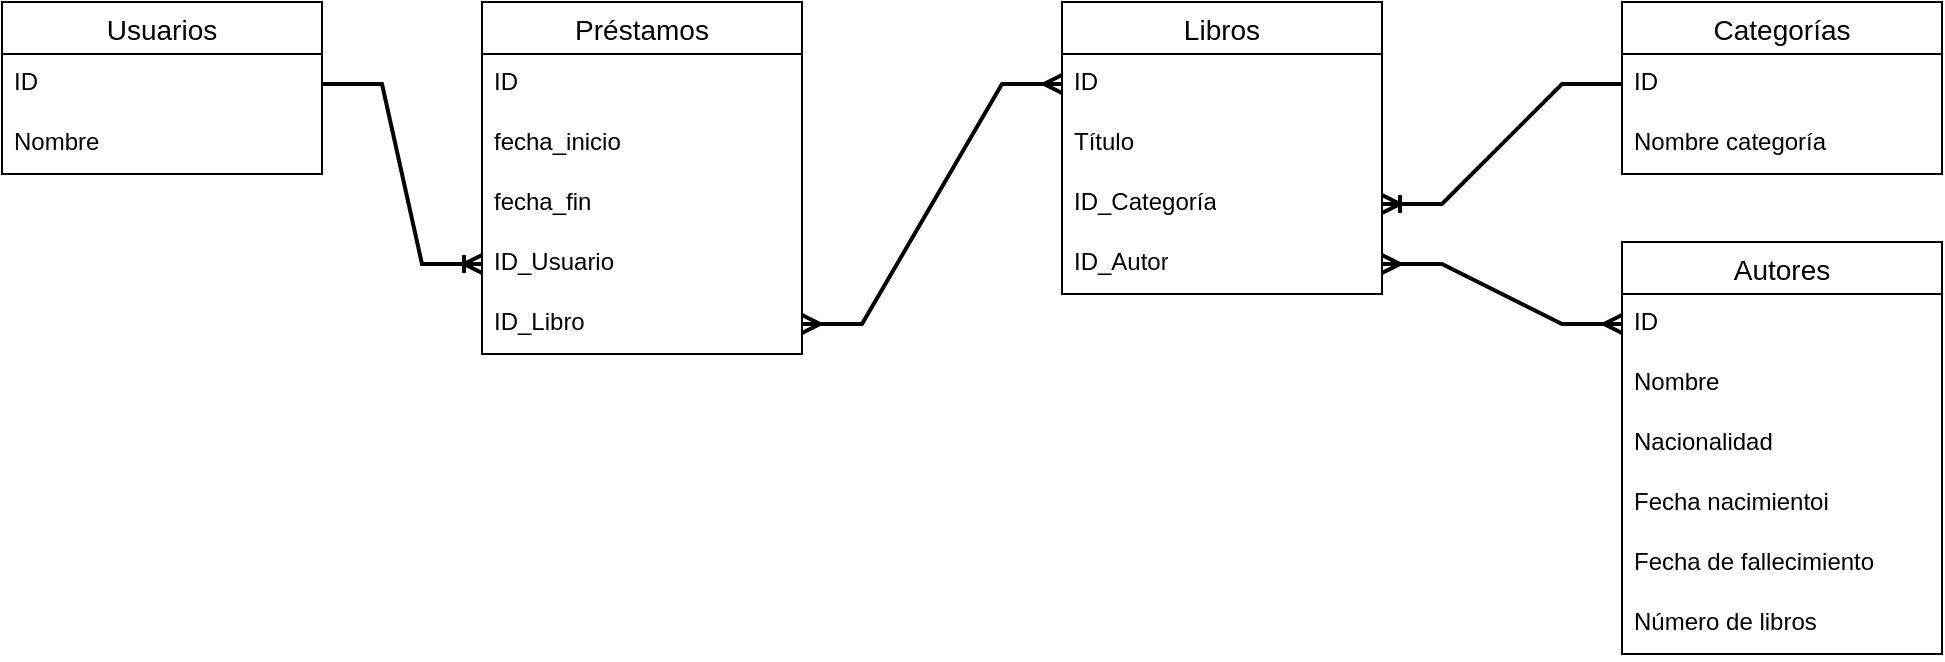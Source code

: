 <mxfile version="22.0.8" type="github">
  <diagram name="Página-1" id="I_a00WnEpKCFHQCz558G">
    <mxGraphModel dx="1194" dy="720" grid="1" gridSize="10" guides="1" tooltips="1" connect="1" arrows="1" fold="1" page="1" pageScale="1" pageWidth="827" pageHeight="1169" math="0" shadow="0">
      <root>
        <mxCell id="0" />
        <mxCell id="1" parent="0" />
        <mxCell id="_y2IQzvQyQy7WuG_R3Q9-1" value="Usuarios" style="swimlane;fontStyle=0;childLayout=stackLayout;horizontal=1;startSize=26;horizontalStack=0;resizeParent=1;resizeParentMax=0;resizeLast=0;collapsible=1;marginBottom=0;align=center;fontSize=14;" vertex="1" parent="1">
          <mxGeometry x="80" y="10" width="160" height="86" as="geometry" />
        </mxCell>
        <mxCell id="_y2IQzvQyQy7WuG_R3Q9-2" value="ID" style="text;strokeColor=none;fillColor=none;spacingLeft=4;spacingRight=4;overflow=hidden;rotatable=0;points=[[0,0.5],[1,0.5]];portConstraint=eastwest;fontSize=12;whiteSpace=wrap;html=1;" vertex="1" parent="_y2IQzvQyQy7WuG_R3Q9-1">
          <mxGeometry y="26" width="160" height="30" as="geometry" />
        </mxCell>
        <mxCell id="_y2IQzvQyQy7WuG_R3Q9-3" value="Nombre" style="text;strokeColor=none;fillColor=none;spacingLeft=4;spacingRight=4;overflow=hidden;rotatable=0;points=[[0,0.5],[1,0.5]];portConstraint=eastwest;fontSize=12;whiteSpace=wrap;html=1;" vertex="1" parent="_y2IQzvQyQy7WuG_R3Q9-1">
          <mxGeometry y="56" width="160" height="30" as="geometry" />
        </mxCell>
        <mxCell id="_y2IQzvQyQy7WuG_R3Q9-5" value="Libros" style="swimlane;fontStyle=0;childLayout=stackLayout;horizontal=1;startSize=26;horizontalStack=0;resizeParent=1;resizeParentMax=0;resizeLast=0;collapsible=1;marginBottom=0;align=center;fontSize=14;" vertex="1" parent="1">
          <mxGeometry x="610" y="10" width="160" height="146" as="geometry" />
        </mxCell>
        <mxCell id="_y2IQzvQyQy7WuG_R3Q9-6" value="ID" style="text;strokeColor=none;fillColor=none;spacingLeft=4;spacingRight=4;overflow=hidden;rotatable=0;points=[[0,0.5],[1,0.5]];portConstraint=eastwest;fontSize=12;whiteSpace=wrap;html=1;" vertex="1" parent="_y2IQzvQyQy7WuG_R3Q9-5">
          <mxGeometry y="26" width="160" height="30" as="geometry" />
        </mxCell>
        <mxCell id="_y2IQzvQyQy7WuG_R3Q9-7" value="Título" style="text;strokeColor=none;fillColor=none;spacingLeft=4;spacingRight=4;overflow=hidden;rotatable=0;points=[[0,0.5],[1,0.5]];portConstraint=eastwest;fontSize=12;whiteSpace=wrap;html=1;" vertex="1" parent="_y2IQzvQyQy7WuG_R3Q9-5">
          <mxGeometry y="56" width="160" height="30" as="geometry" />
        </mxCell>
        <mxCell id="_y2IQzvQyQy7WuG_R3Q9-11" value="ID_Categoría" style="text;strokeColor=none;fillColor=none;spacingLeft=4;spacingRight=4;overflow=hidden;rotatable=0;points=[[0,0.5],[1,0.5]];portConstraint=eastwest;fontSize=12;whiteSpace=wrap;html=1;" vertex="1" parent="_y2IQzvQyQy7WuG_R3Q9-5">
          <mxGeometry y="86" width="160" height="30" as="geometry" />
        </mxCell>
        <mxCell id="_y2IQzvQyQy7WuG_R3Q9-8" value="ID_Autor" style="text;strokeColor=none;fillColor=none;spacingLeft=4;spacingRight=4;overflow=hidden;rotatable=0;points=[[0,0.5],[1,0.5]];portConstraint=eastwest;fontSize=12;whiteSpace=wrap;html=1;" vertex="1" parent="_y2IQzvQyQy7WuG_R3Q9-5">
          <mxGeometry y="116" width="160" height="30" as="geometry" />
        </mxCell>
        <mxCell id="_y2IQzvQyQy7WuG_R3Q9-13" value="Préstamos" style="swimlane;fontStyle=0;childLayout=stackLayout;horizontal=1;startSize=26;horizontalStack=0;resizeParent=1;resizeParentMax=0;resizeLast=0;collapsible=1;marginBottom=0;align=center;fontSize=14;" vertex="1" parent="1">
          <mxGeometry x="320" y="10" width="160" height="176" as="geometry" />
        </mxCell>
        <mxCell id="_y2IQzvQyQy7WuG_R3Q9-14" value="ID" style="text;strokeColor=none;fillColor=none;spacingLeft=4;spacingRight=4;overflow=hidden;rotatable=0;points=[[0,0.5],[1,0.5]];portConstraint=eastwest;fontSize=12;whiteSpace=wrap;html=1;" vertex="1" parent="_y2IQzvQyQy7WuG_R3Q9-13">
          <mxGeometry y="26" width="160" height="30" as="geometry" />
        </mxCell>
        <mxCell id="_y2IQzvQyQy7WuG_R3Q9-15" value="fecha_inicio" style="text;strokeColor=none;fillColor=none;spacingLeft=4;spacingRight=4;overflow=hidden;rotatable=0;points=[[0,0.5],[1,0.5]];portConstraint=eastwest;fontSize=12;whiteSpace=wrap;html=1;" vertex="1" parent="_y2IQzvQyQy7WuG_R3Q9-13">
          <mxGeometry y="56" width="160" height="30" as="geometry" />
        </mxCell>
        <mxCell id="_y2IQzvQyQy7WuG_R3Q9-16" value="fecha_fin" style="text;strokeColor=none;fillColor=none;spacingLeft=4;spacingRight=4;overflow=hidden;rotatable=0;points=[[0,0.5],[1,0.5]];portConstraint=eastwest;fontSize=12;whiteSpace=wrap;html=1;" vertex="1" parent="_y2IQzvQyQy7WuG_R3Q9-13">
          <mxGeometry y="86" width="160" height="30" as="geometry" />
        </mxCell>
        <mxCell id="_y2IQzvQyQy7WuG_R3Q9-20" value="ID_Usuario" style="text;strokeColor=none;fillColor=none;spacingLeft=4;spacingRight=4;overflow=hidden;rotatable=0;points=[[0,0.5],[1,0.5]];portConstraint=eastwest;fontSize=12;whiteSpace=wrap;html=1;" vertex="1" parent="_y2IQzvQyQy7WuG_R3Q9-13">
          <mxGeometry y="116" width="160" height="30" as="geometry" />
        </mxCell>
        <mxCell id="_y2IQzvQyQy7WuG_R3Q9-43" value="ID_Libro" style="text;strokeColor=none;fillColor=none;spacingLeft=4;spacingRight=4;overflow=hidden;rotatable=0;points=[[0,0.5],[1,0.5]];portConstraint=eastwest;fontSize=12;whiteSpace=wrap;html=1;" vertex="1" parent="_y2IQzvQyQy7WuG_R3Q9-13">
          <mxGeometry y="146" width="160" height="30" as="geometry" />
        </mxCell>
        <mxCell id="_y2IQzvQyQy7WuG_R3Q9-21" value="Autores" style="swimlane;fontStyle=0;childLayout=stackLayout;horizontal=1;startSize=26;horizontalStack=0;resizeParent=1;resizeParentMax=0;resizeLast=0;collapsible=1;marginBottom=0;align=center;fontSize=14;" vertex="1" parent="1">
          <mxGeometry x="890" y="130" width="160" height="206" as="geometry" />
        </mxCell>
        <mxCell id="_y2IQzvQyQy7WuG_R3Q9-22" value="ID" style="text;strokeColor=none;fillColor=none;spacingLeft=4;spacingRight=4;overflow=hidden;rotatable=0;points=[[0,0.5],[1,0.5]];portConstraint=eastwest;fontSize=12;whiteSpace=wrap;html=1;" vertex="1" parent="_y2IQzvQyQy7WuG_R3Q9-21">
          <mxGeometry y="26" width="160" height="30" as="geometry" />
        </mxCell>
        <mxCell id="_y2IQzvQyQy7WuG_R3Q9-23" value="Nombre" style="text;strokeColor=none;fillColor=none;spacingLeft=4;spacingRight=4;overflow=hidden;rotatable=0;points=[[0,0.5],[1,0.5]];portConstraint=eastwest;fontSize=12;whiteSpace=wrap;html=1;" vertex="1" parent="_y2IQzvQyQy7WuG_R3Q9-21">
          <mxGeometry y="56" width="160" height="30" as="geometry" />
        </mxCell>
        <mxCell id="_y2IQzvQyQy7WuG_R3Q9-24" value="Nacionalidad" style="text;strokeColor=none;fillColor=none;spacingLeft=4;spacingRight=4;overflow=hidden;rotatable=0;points=[[0,0.5],[1,0.5]];portConstraint=eastwest;fontSize=12;whiteSpace=wrap;html=1;" vertex="1" parent="_y2IQzvQyQy7WuG_R3Q9-21">
          <mxGeometry y="86" width="160" height="30" as="geometry" />
        </mxCell>
        <mxCell id="_y2IQzvQyQy7WuG_R3Q9-25" value="Fecha nacimientoi" style="text;strokeColor=none;fillColor=none;spacingLeft=4;spacingRight=4;overflow=hidden;rotatable=0;points=[[0,0.5],[1,0.5]];portConstraint=eastwest;fontSize=12;whiteSpace=wrap;html=1;" vertex="1" parent="_y2IQzvQyQy7WuG_R3Q9-21">
          <mxGeometry y="116" width="160" height="30" as="geometry" />
        </mxCell>
        <mxCell id="_y2IQzvQyQy7WuG_R3Q9-26" value="Fecha de fallecimiento" style="text;strokeColor=none;fillColor=none;spacingLeft=4;spacingRight=4;overflow=hidden;rotatable=0;points=[[0,0.5],[1,0.5]];portConstraint=eastwest;fontSize=12;whiteSpace=wrap;html=1;" vertex="1" parent="_y2IQzvQyQy7WuG_R3Q9-21">
          <mxGeometry y="146" width="160" height="30" as="geometry" />
        </mxCell>
        <mxCell id="_y2IQzvQyQy7WuG_R3Q9-27" value="Número de libros" style="text;strokeColor=none;fillColor=none;spacingLeft=4;spacingRight=4;overflow=hidden;rotatable=0;points=[[0,0.5],[1,0.5]];portConstraint=eastwest;fontSize=12;whiteSpace=wrap;html=1;" vertex="1" parent="_y2IQzvQyQy7WuG_R3Q9-21">
          <mxGeometry y="176" width="160" height="30" as="geometry" />
        </mxCell>
        <mxCell id="_y2IQzvQyQy7WuG_R3Q9-28" value="Categorías" style="swimlane;fontStyle=0;childLayout=stackLayout;horizontal=1;startSize=26;horizontalStack=0;resizeParent=1;resizeParentMax=0;resizeLast=0;collapsible=1;marginBottom=0;align=center;fontSize=14;" vertex="1" parent="1">
          <mxGeometry x="890" y="10" width="160" height="86" as="geometry" />
        </mxCell>
        <mxCell id="_y2IQzvQyQy7WuG_R3Q9-29" value="ID" style="text;strokeColor=none;fillColor=none;spacingLeft=4;spacingRight=4;overflow=hidden;rotatable=0;points=[[0,0.5],[1,0.5]];portConstraint=eastwest;fontSize=12;whiteSpace=wrap;html=1;" vertex="1" parent="_y2IQzvQyQy7WuG_R3Q9-28">
          <mxGeometry y="26" width="160" height="30" as="geometry" />
        </mxCell>
        <mxCell id="_y2IQzvQyQy7WuG_R3Q9-30" value="Nombre categoría" style="text;strokeColor=none;fillColor=none;spacingLeft=4;spacingRight=4;overflow=hidden;rotatable=0;points=[[0,0.5],[1,0.5]];portConstraint=eastwest;fontSize=12;whiteSpace=wrap;html=1;" vertex="1" parent="_y2IQzvQyQy7WuG_R3Q9-28">
          <mxGeometry y="56" width="160" height="30" as="geometry" />
        </mxCell>
        <mxCell id="_y2IQzvQyQy7WuG_R3Q9-32" value="" style="edgeStyle=entityRelationEdgeStyle;fontSize=12;html=1;endArrow=ERoneToMany;rounded=0;exitX=1;exitY=0.5;exitDx=0;exitDy=0;entryX=0;entryY=0.5;entryDx=0;entryDy=0;strokeWidth=2;" edge="1" parent="1" source="_y2IQzvQyQy7WuG_R3Q9-2" target="_y2IQzvQyQy7WuG_R3Q9-20">
          <mxGeometry width="100" height="100" relative="1" as="geometry">
            <mxPoint x="130" y="260" as="sourcePoint" />
            <mxPoint x="230" y="160" as="targetPoint" />
          </mxGeometry>
        </mxCell>
        <mxCell id="_y2IQzvQyQy7WuG_R3Q9-34" value="" style="edgeStyle=entityRelationEdgeStyle;fontSize=12;html=1;endArrow=ERoneToMany;rounded=0;exitX=0;exitY=0.5;exitDx=0;exitDy=0;strokeWidth=2;" edge="1" parent="1" source="_y2IQzvQyQy7WuG_R3Q9-29" target="_y2IQzvQyQy7WuG_R3Q9-11">
          <mxGeometry width="100" height="100" relative="1" as="geometry">
            <mxPoint x="840" y="206" as="sourcePoint" />
            <mxPoint x="940" y="106" as="targetPoint" />
            <Array as="points">
              <mxPoint x="840" y="210" />
            </Array>
          </mxGeometry>
        </mxCell>
        <mxCell id="_y2IQzvQyQy7WuG_R3Q9-37" value="" style="edgeStyle=entityRelationEdgeStyle;fontSize=12;html=1;endArrow=ERmany;startArrow=ERmany;rounded=0;entryX=0;entryY=0.5;entryDx=0;entryDy=0;exitX=1;exitY=0.5;exitDx=0;exitDy=0;strokeWidth=2;" edge="1" parent="1" source="_y2IQzvQyQy7WuG_R3Q9-8" target="_y2IQzvQyQy7WuG_R3Q9-22">
          <mxGeometry width="100" height="100" relative="1" as="geometry">
            <mxPoint x="790" y="380" as="sourcePoint" />
            <mxPoint x="890" y="280" as="targetPoint" />
          </mxGeometry>
        </mxCell>
        <mxCell id="_y2IQzvQyQy7WuG_R3Q9-42" value="" style="edgeStyle=entityRelationEdgeStyle;fontSize=12;html=1;endArrow=ERmany;startArrow=ERmany;rounded=0;entryX=0;entryY=0.5;entryDx=0;entryDy=0;strokeWidth=2;" edge="1" parent="1" source="_y2IQzvQyQy7WuG_R3Q9-43" target="_y2IQzvQyQy7WuG_R3Q9-6">
          <mxGeometry width="100" height="100" relative="1" as="geometry">
            <mxPoint x="590" y="140" as="sourcePoint" />
            <mxPoint x="730" y="20" as="targetPoint" />
          </mxGeometry>
        </mxCell>
      </root>
    </mxGraphModel>
  </diagram>
</mxfile>

